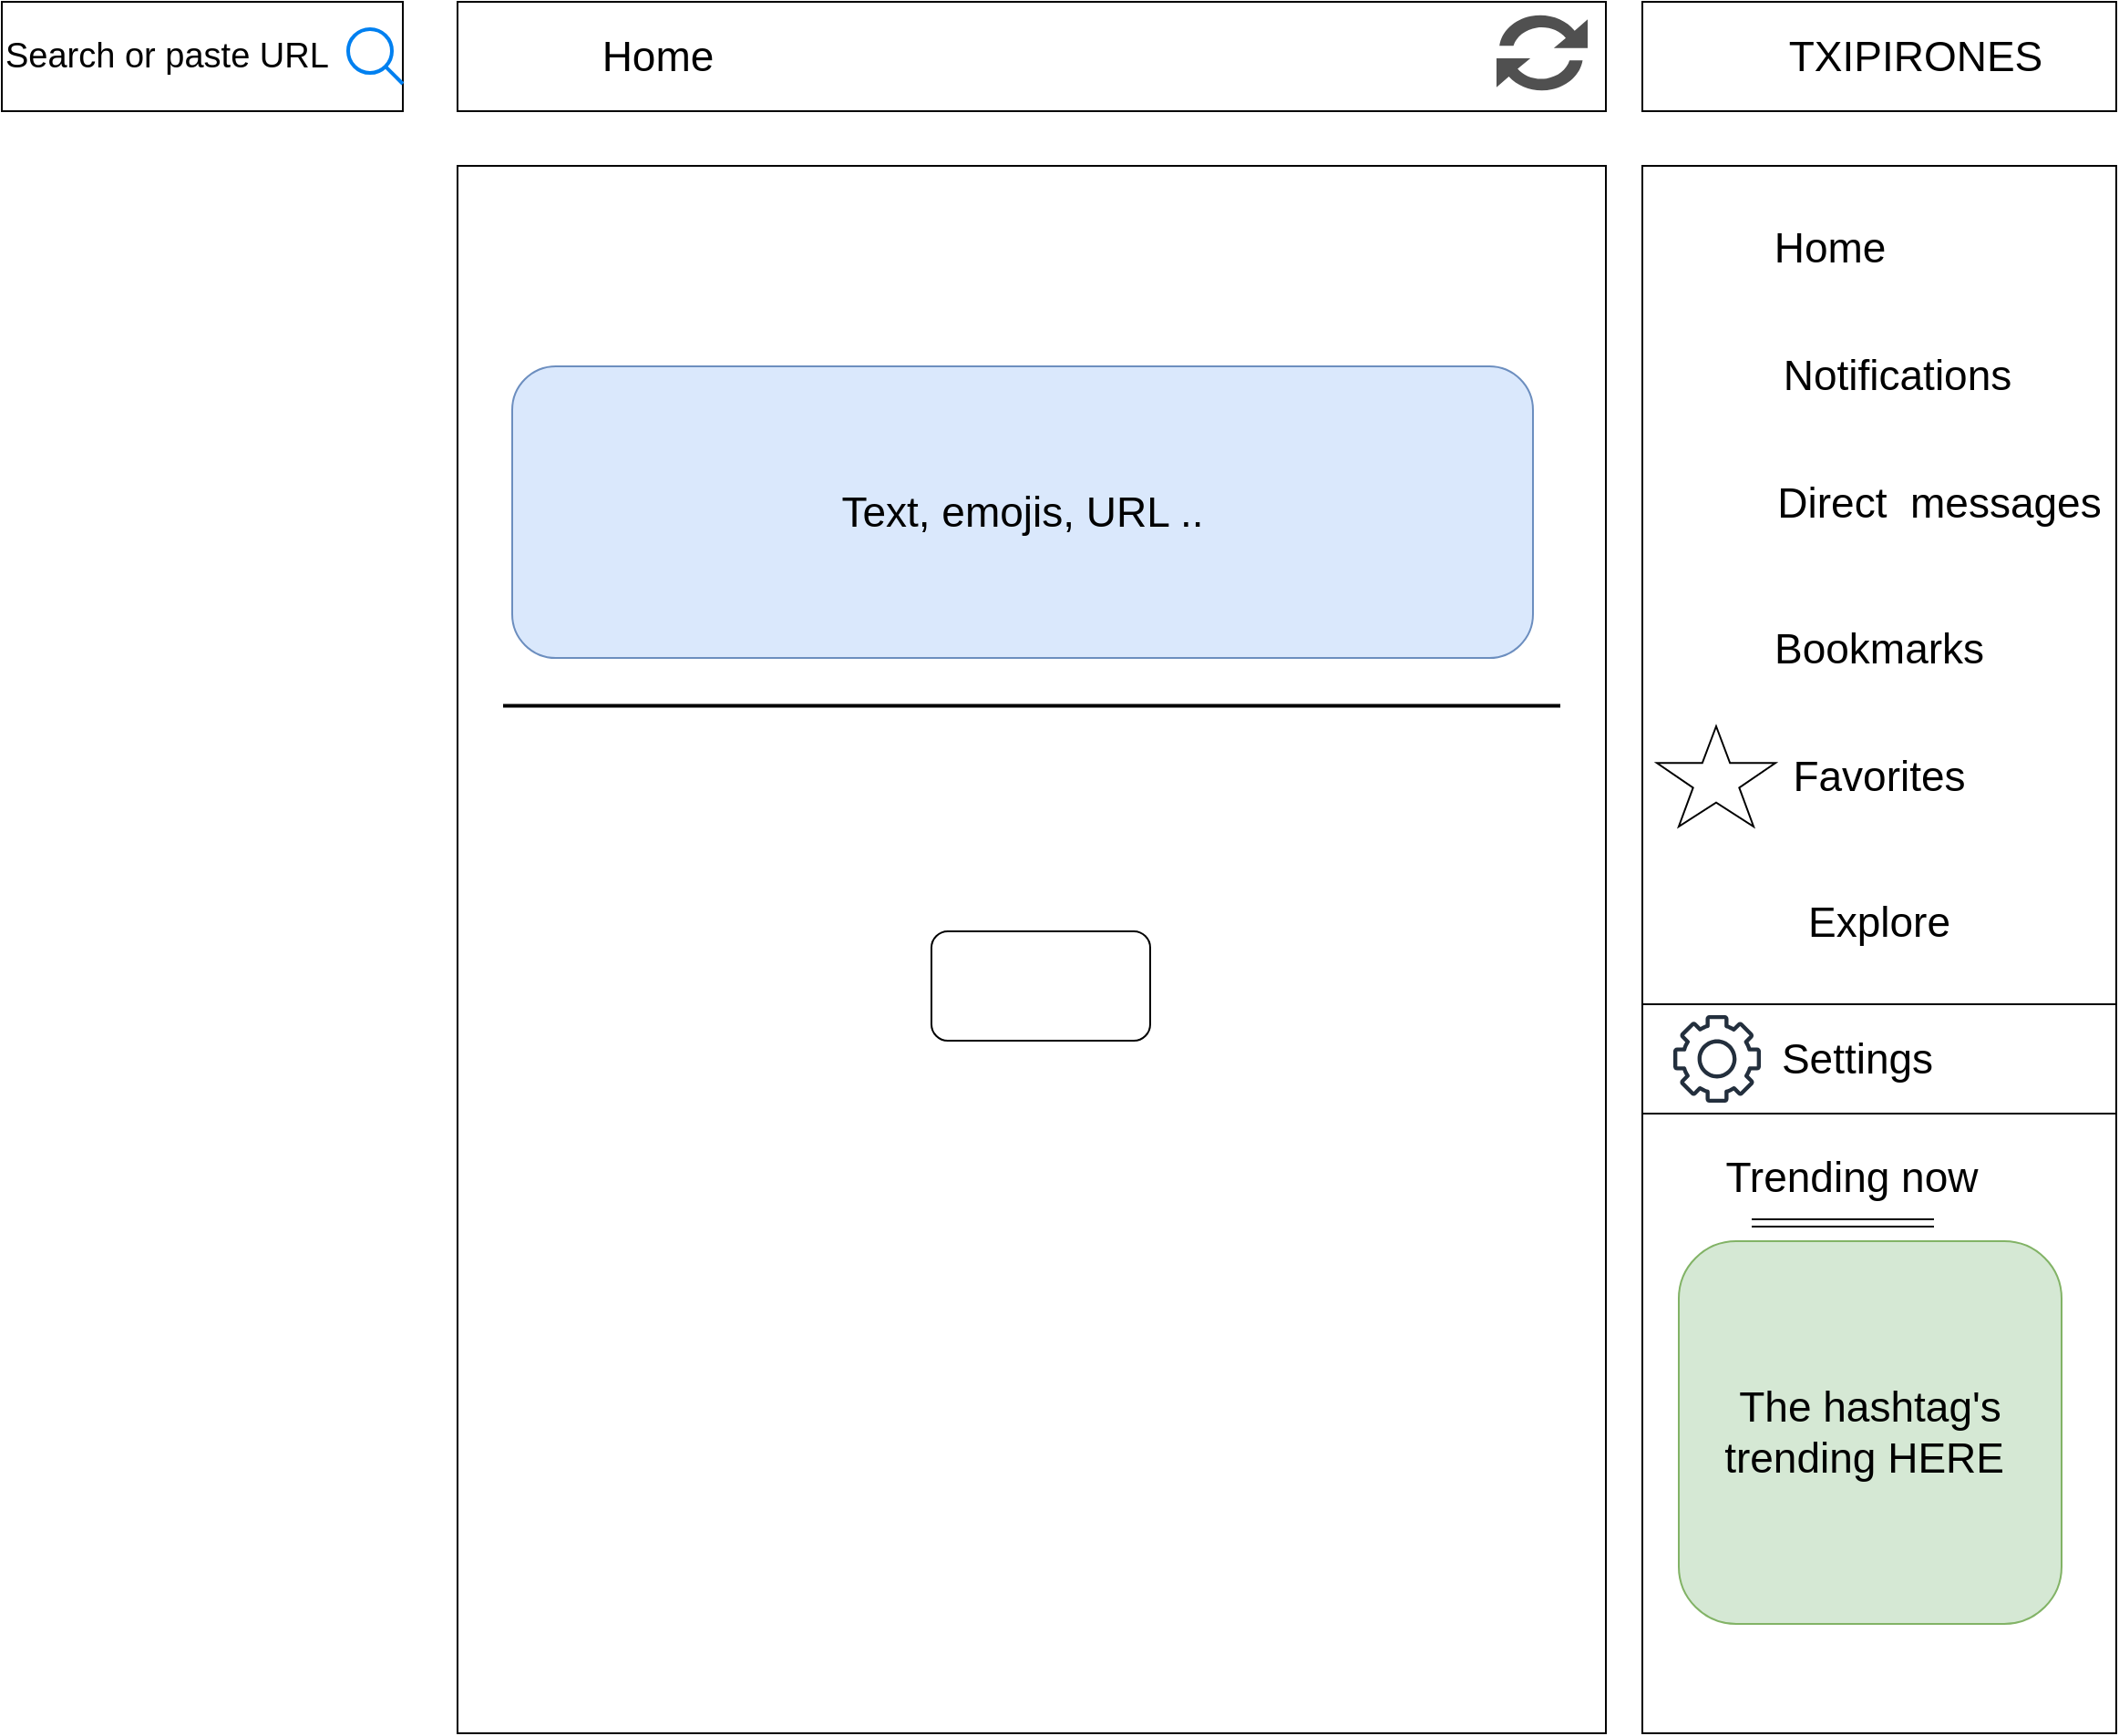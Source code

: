 <mxfile version="20.8.20" type="github">
  <diagram name="Page-1" id="c9db0220-8083-56f3-ca83-edcdcd058819">
    <mxGraphModel dx="1615" dy="845" grid="1" gridSize="10" guides="1" tooltips="1" connect="1" arrows="1" fold="1" page="1" pageScale="1.5" pageWidth="826" pageHeight="1169" background="none" math="0" shadow="0">
      <root>
        <mxCell id="0" style=";html=1;" />
        <mxCell id="1" style=";html=1;" parent="0" />
        <mxCell id="hO_4is10aLIbuFJHIatz-2" value="&lt;span style=&quot;font-size: 19px;&quot;&gt;Search or paste URL&lt;/span&gt;" style="rounded=0;whiteSpace=wrap;html=1;align=left;" vertex="1" parent="1">
          <mxGeometry x="40" y="50" width="220" height="60" as="geometry" />
        </mxCell>
        <mxCell id="hO_4is10aLIbuFJHIatz-3" value="" style="rounded=0;whiteSpace=wrap;html=1;align=left;" vertex="1" parent="1">
          <mxGeometry x="290" y="50" width="630" height="60" as="geometry" />
        </mxCell>
        <mxCell id="hO_4is10aLIbuFJHIatz-4" value="" style="rounded=0;whiteSpace=wrap;html=1;" vertex="1" parent="1">
          <mxGeometry x="940" y="50" width="260" height="60" as="geometry" />
        </mxCell>
        <mxCell id="hO_4is10aLIbuFJHIatz-5" value="" style="html=1;verticalLabelPosition=bottom;align=center;labelBackgroundColor=#ffffff;verticalAlign=top;strokeWidth=2;strokeColor=#0080F0;shadow=0;dashed=0;shape=mxgraph.ios7.icons.looking_glass;fontSize=19;" vertex="1" parent="1">
          <mxGeometry x="230" y="65" width="30" height="30" as="geometry" />
        </mxCell>
        <mxCell id="hO_4is10aLIbuFJHIatz-6" value="&lt;font style=&quot;font-size: 23px;&quot;&gt;Home&lt;/font&gt;" style="text;html=1;strokeColor=none;fillColor=none;align=center;verticalAlign=middle;whiteSpace=wrap;rounded=0;fontSize=21;" vertex="1" parent="1">
          <mxGeometry x="350" y="55" width="100" height="50" as="geometry" />
        </mxCell>
        <mxCell id="hO_4is10aLIbuFJHIatz-7" value="" style="shape=image;html=1;verticalAlign=top;verticalLabelPosition=bottom;labelBackgroundColor=#ffffff;imageAspect=0;aspect=fixed;image=https://cdn1.iconfinder.com/data/icons/sea-24/32/Artboard_26sea-128.png;fontSize=23;" vertex="1" parent="1">
          <mxGeometry x="310" y="55" width="48" height="48" as="geometry" />
        </mxCell>
        <mxCell id="hO_4is10aLIbuFJHIatz-8" value="" style="shape=image;html=1;verticalAlign=top;verticalLabelPosition=bottom;labelBackgroundColor=#ffffff;imageAspect=0;aspect=fixed;image=https://cdn1.iconfinder.com/data/icons/sea-24/32/Artboard_10sea-128.png;fontSize=23;" vertex="1" parent="1">
          <mxGeometry x="960" y="56" width="48" height="48" as="geometry" />
        </mxCell>
        <mxCell id="hO_4is10aLIbuFJHIatz-9" value="TXIPIRONES" style="text;html=1;strokeColor=none;fillColor=none;align=center;verticalAlign=middle;whiteSpace=wrap;rounded=0;fontSize=23;" vertex="1" parent="1">
          <mxGeometry x="1060" y="65" width="60" height="30" as="geometry" />
        </mxCell>
        <mxCell id="hO_4is10aLIbuFJHIatz-10" value="" style="rounded=0;whiteSpace=wrap;html=1;fontFamily=Helvetica;fontSize=23;" vertex="1" parent="1">
          <mxGeometry x="940" y="140" width="260" height="460" as="geometry" />
        </mxCell>
        <mxCell id="hO_4is10aLIbuFJHIatz-11" value="Home" style="text;html=1;strokeColor=none;fillColor=none;align=center;verticalAlign=middle;whiteSpace=wrap;rounded=0;fontSize=23;fontFamily=Helvetica;" vertex="1" parent="1">
          <mxGeometry x="1013" y="169" width="60" height="31" as="geometry" />
        </mxCell>
        <mxCell id="hO_4is10aLIbuFJHIatz-12" value="" style="shape=image;html=1;verticalAlign=top;verticalLabelPosition=bottom;labelBackgroundColor=#ffffff;imageAspect=0;aspect=fixed;image=https://cdn1.iconfinder.com/data/icons/sea-24/32/Artboard_26sea-128.png;fontSize=23;" vertex="1" parent="1">
          <mxGeometry x="950.25" y="160.5" width="48" height="48" as="geometry" />
        </mxCell>
        <mxCell id="hO_4is10aLIbuFJHIatz-13" value="Notifications" style="text;html=1;strokeColor=none;fillColor=none;align=center;verticalAlign=middle;whiteSpace=wrap;rounded=0;fontSize=23;fontFamily=Helvetica;" vertex="1" parent="1">
          <mxGeometry x="1050" y="240" width="60" height="30" as="geometry" />
        </mxCell>
        <mxCell id="hO_4is10aLIbuFJHIatz-15" value="" style="shape=image;html=1;verticalAlign=top;verticalLabelPosition=bottom;labelBackgroundColor=#ffffff;imageAspect=0;aspect=fixed;image=https://cdn4.iconfinder.com/data/icons/ionicons/512/icon-ios7-bell-128.png;fontFamily=Helvetica;fontSize=23;" vertex="1" parent="1">
          <mxGeometry x="944.25" y="220" width="60" height="60" as="geometry" />
        </mxCell>
        <mxCell id="hO_4is10aLIbuFJHIatz-16" value="Direct&amp;nbsp; messages" style="text;html=1;strokeColor=none;fillColor=none;align=center;verticalAlign=middle;whiteSpace=wrap;rounded=0;fontSize=23;fontFamily=Helvetica;" vertex="1" parent="1">
          <mxGeometry x="1008" y="310" width="190" height="30" as="geometry" />
        </mxCell>
        <mxCell id="hO_4is10aLIbuFJHIatz-17" value="" style="shape=image;html=1;verticalAlign=top;verticalLabelPosition=bottom;labelBackgroundColor=#ffffff;imageAspect=0;aspect=fixed;image=https://cdn4.iconfinder.com/data/icons/ionicons/512/icon-at-128.png;fontFamily=Helvetica;fontSize=23;" vertex="1" parent="1">
          <mxGeometry x="948" y="296.5" width="57" height="57" as="geometry" />
        </mxCell>
        <mxCell id="hO_4is10aLIbuFJHIatz-18" value="Bookmarks" style="text;html=1;strokeColor=none;fillColor=none;align=center;verticalAlign=middle;whiteSpace=wrap;rounded=0;fontSize=23;fontFamily=Helvetica;" vertex="1" parent="1">
          <mxGeometry x="1040" y="390" width="60" height="30" as="geometry" />
        </mxCell>
        <mxCell id="hO_4is10aLIbuFJHIatz-19" value="Favorites" style="text;html=1;strokeColor=none;fillColor=none;align=center;verticalAlign=middle;whiteSpace=wrap;rounded=0;fontSize=23;fontFamily=Helvetica;" vertex="1" parent="1">
          <mxGeometry x="1040" y="460" width="60" height="30" as="geometry" />
        </mxCell>
        <mxCell id="hO_4is10aLIbuFJHIatz-20" value="" style="sketch=0;pointerEvents=1;shadow=0;dashed=0;html=1;strokeColor=none;labelPosition=center;verticalLabelPosition=bottom;verticalAlign=top;align=center;fillColor=#505050;shape=mxgraph.mscae.intune.update;fontFamily=Helvetica;fontSize=23;" vertex="1" parent="1">
          <mxGeometry x="860" y="56" width="50" height="44" as="geometry" />
        </mxCell>
        <mxCell id="hO_4is10aLIbuFJHIatz-21" value="" style="verticalLabelPosition=bottom;verticalAlign=top;html=1;shape=mxgraph.basic.star;fontFamily=Helvetica;fontSize=23;" vertex="1" parent="1">
          <mxGeometry x="948" y="447.5" width="65" height="55" as="geometry" />
        </mxCell>
        <mxCell id="hO_4is10aLIbuFJHIatz-22" value="" style="shape=image;html=1;verticalAlign=top;verticalLabelPosition=bottom;labelBackgroundColor=#ffffff;imageAspect=0;aspect=fixed;image=https://cdn1.iconfinder.com/data/icons/material-core/18/bookmark-outline-128.png;fontFamily=Helvetica;fontSize=23;" vertex="1" parent="1">
          <mxGeometry x="955.5" y="378.75" width="52.5" height="52.5" as="geometry" />
        </mxCell>
        <mxCell id="hO_4is10aLIbuFJHIatz-23" value="Explore" style="text;html=1;strokeColor=none;fillColor=none;align=center;verticalAlign=middle;whiteSpace=wrap;rounded=0;fontSize=23;fontFamily=Helvetica;" vertex="1" parent="1">
          <mxGeometry x="1040" y="540" width="60" height="30" as="geometry" />
        </mxCell>
        <mxCell id="hO_4is10aLIbuFJHIatz-25" value="" style="shape=image;html=1;verticalAlign=top;verticalLabelPosition=bottom;labelBackgroundColor=#ffffff;imageAspect=0;aspect=fixed;image=https://cdn0.iconfinder.com/data/icons/heroicons-ui/24/icon-hashtag-128.png;fontFamily=Helvetica;fontSize=23;" vertex="1" parent="1">
          <mxGeometry x="948" y="515" width="80" height="80" as="geometry" />
        </mxCell>
        <mxCell id="hO_4is10aLIbuFJHIatz-26" value="" style="rounded=0;whiteSpace=wrap;html=1;fontFamily=Helvetica;fontSize=23;" vertex="1" parent="1">
          <mxGeometry x="940" y="600" width="260" height="60" as="geometry" />
        </mxCell>
        <mxCell id="hO_4is10aLIbuFJHIatz-27" value="Settings" style="text;html=1;strokeColor=none;fillColor=none;align=center;verticalAlign=middle;whiteSpace=wrap;rounded=0;fontSize=23;fontFamily=Helvetica;" vertex="1" parent="1">
          <mxGeometry x="1028" y="615" width="60" height="30" as="geometry" />
        </mxCell>
        <mxCell id="hO_4is10aLIbuFJHIatz-28" value="" style="sketch=0;outlineConnect=0;fontColor=#232F3E;gradientColor=none;fillColor=#232F3D;strokeColor=none;dashed=0;verticalLabelPosition=bottom;verticalAlign=top;align=center;html=1;fontSize=12;fontStyle=0;aspect=fixed;pointerEvents=1;shape=mxgraph.aws4.gear;fontFamily=Helvetica;" vertex="1" parent="1">
          <mxGeometry x="957" y="606" width="48" height="48" as="geometry" />
        </mxCell>
        <mxCell id="hO_4is10aLIbuFJHIatz-29" value="" style="rounded=0;whiteSpace=wrap;html=1;fontFamily=Helvetica;fontSize=23;" vertex="1" parent="1">
          <mxGeometry x="940" y="660" width="260" height="340" as="geometry" />
        </mxCell>
        <mxCell id="hO_4is10aLIbuFJHIatz-30" value="Trending now" style="text;html=1;strokeColor=none;fillColor=none;align=center;verticalAlign=middle;whiteSpace=wrap;rounded=0;fontSize=23;fontFamily=Helvetica;" vertex="1" parent="1">
          <mxGeometry x="960" y="680" width="190" height="30" as="geometry" />
        </mxCell>
        <mxCell id="hO_4is10aLIbuFJHIatz-32" value="" style="shape=link;html=1;rounded=0;fontFamily=Helvetica;fontSize=23;" edge="1" parent="1">
          <mxGeometry width="100" relative="1" as="geometry">
            <mxPoint x="1000" y="720" as="sourcePoint" />
            <mxPoint x="1100" y="720" as="targetPoint" />
          </mxGeometry>
        </mxCell>
        <mxCell id="hO_4is10aLIbuFJHIatz-34" value="The hashtag&#39;s trending HERE&amp;nbsp;" style="rounded=1;whiteSpace=wrap;html=1;fontFamily=Helvetica;fontSize=23;fillColor=#d5e8d4;strokeColor=#82b366;" vertex="1" parent="1">
          <mxGeometry x="960" y="730" width="210" height="210" as="geometry" />
        </mxCell>
        <mxCell id="hO_4is10aLIbuFJHIatz-36" value="" style="rounded=0;whiteSpace=wrap;html=1;fontFamily=Helvetica;fontSize=23;" vertex="1" parent="1">
          <mxGeometry x="290" y="140" width="630" height="860" as="geometry" />
        </mxCell>
        <mxCell id="hO_4is10aLIbuFJHIatz-38" value="" style="shape=image;html=1;verticalAlign=top;verticalLabelPosition=bottom;labelBackgroundColor=#ffffff;imageAspect=0;aspect=fixed;image=https://cdn1.iconfinder.com/data/icons/ui-essential-17/32/UI_Essential_Outline_1_essential-app-ui-avatar-profile-user-account-128.png;fontFamily=Helvetica;fontSize=23;" vertex="1" parent="1">
          <mxGeometry x="310" y="160.5" width="78" height="78" as="geometry" />
        </mxCell>
        <mxCell id="hO_4is10aLIbuFJHIatz-39" value="" style="shape=image;html=1;verticalAlign=top;verticalLabelPosition=bottom;labelBackgroundColor=#ffffff;imageAspect=0;aspect=fixed;image=https://cdn1.iconfinder.com/data/icons/ui-essential-17/32/UI_Essential_Outline_1_essential-app-ui-avatar-profile-user-account-128.png;fontFamily=Helvetica;fontSize=23;" vertex="1" parent="1">
          <mxGeometry x="305" y="447.5" width="83" height="83" as="geometry" />
        </mxCell>
        <mxCell id="hO_4is10aLIbuFJHIatz-40" value="" style="line;strokeWidth=2;html=1;fontFamily=Helvetica;fontSize=23;" vertex="1" parent="1">
          <mxGeometry x="315" y="431.25" width="580" height="10" as="geometry" />
        </mxCell>
        <mxCell id="hO_4is10aLIbuFJHIatz-41" value="Text, emojis, URL .." style="rounded=1;whiteSpace=wrap;html=1;fontFamily=Helvetica;fontSize=23;fillColor=#dae8fc;strokeColor=#6c8ebf;" vertex="1" parent="1">
          <mxGeometry x="320" y="250" width="560" height="160" as="geometry" />
        </mxCell>
        <mxCell id="hO_4is10aLIbuFJHIatz-42" value="" style="rounded=1;whiteSpace=wrap;html=1;fontFamily=Helvetica;fontSize=23;" vertex="1" parent="1">
          <mxGeometry x="550" y="560" width="120" height="60" as="geometry" />
        </mxCell>
      </root>
    </mxGraphModel>
  </diagram>
</mxfile>
